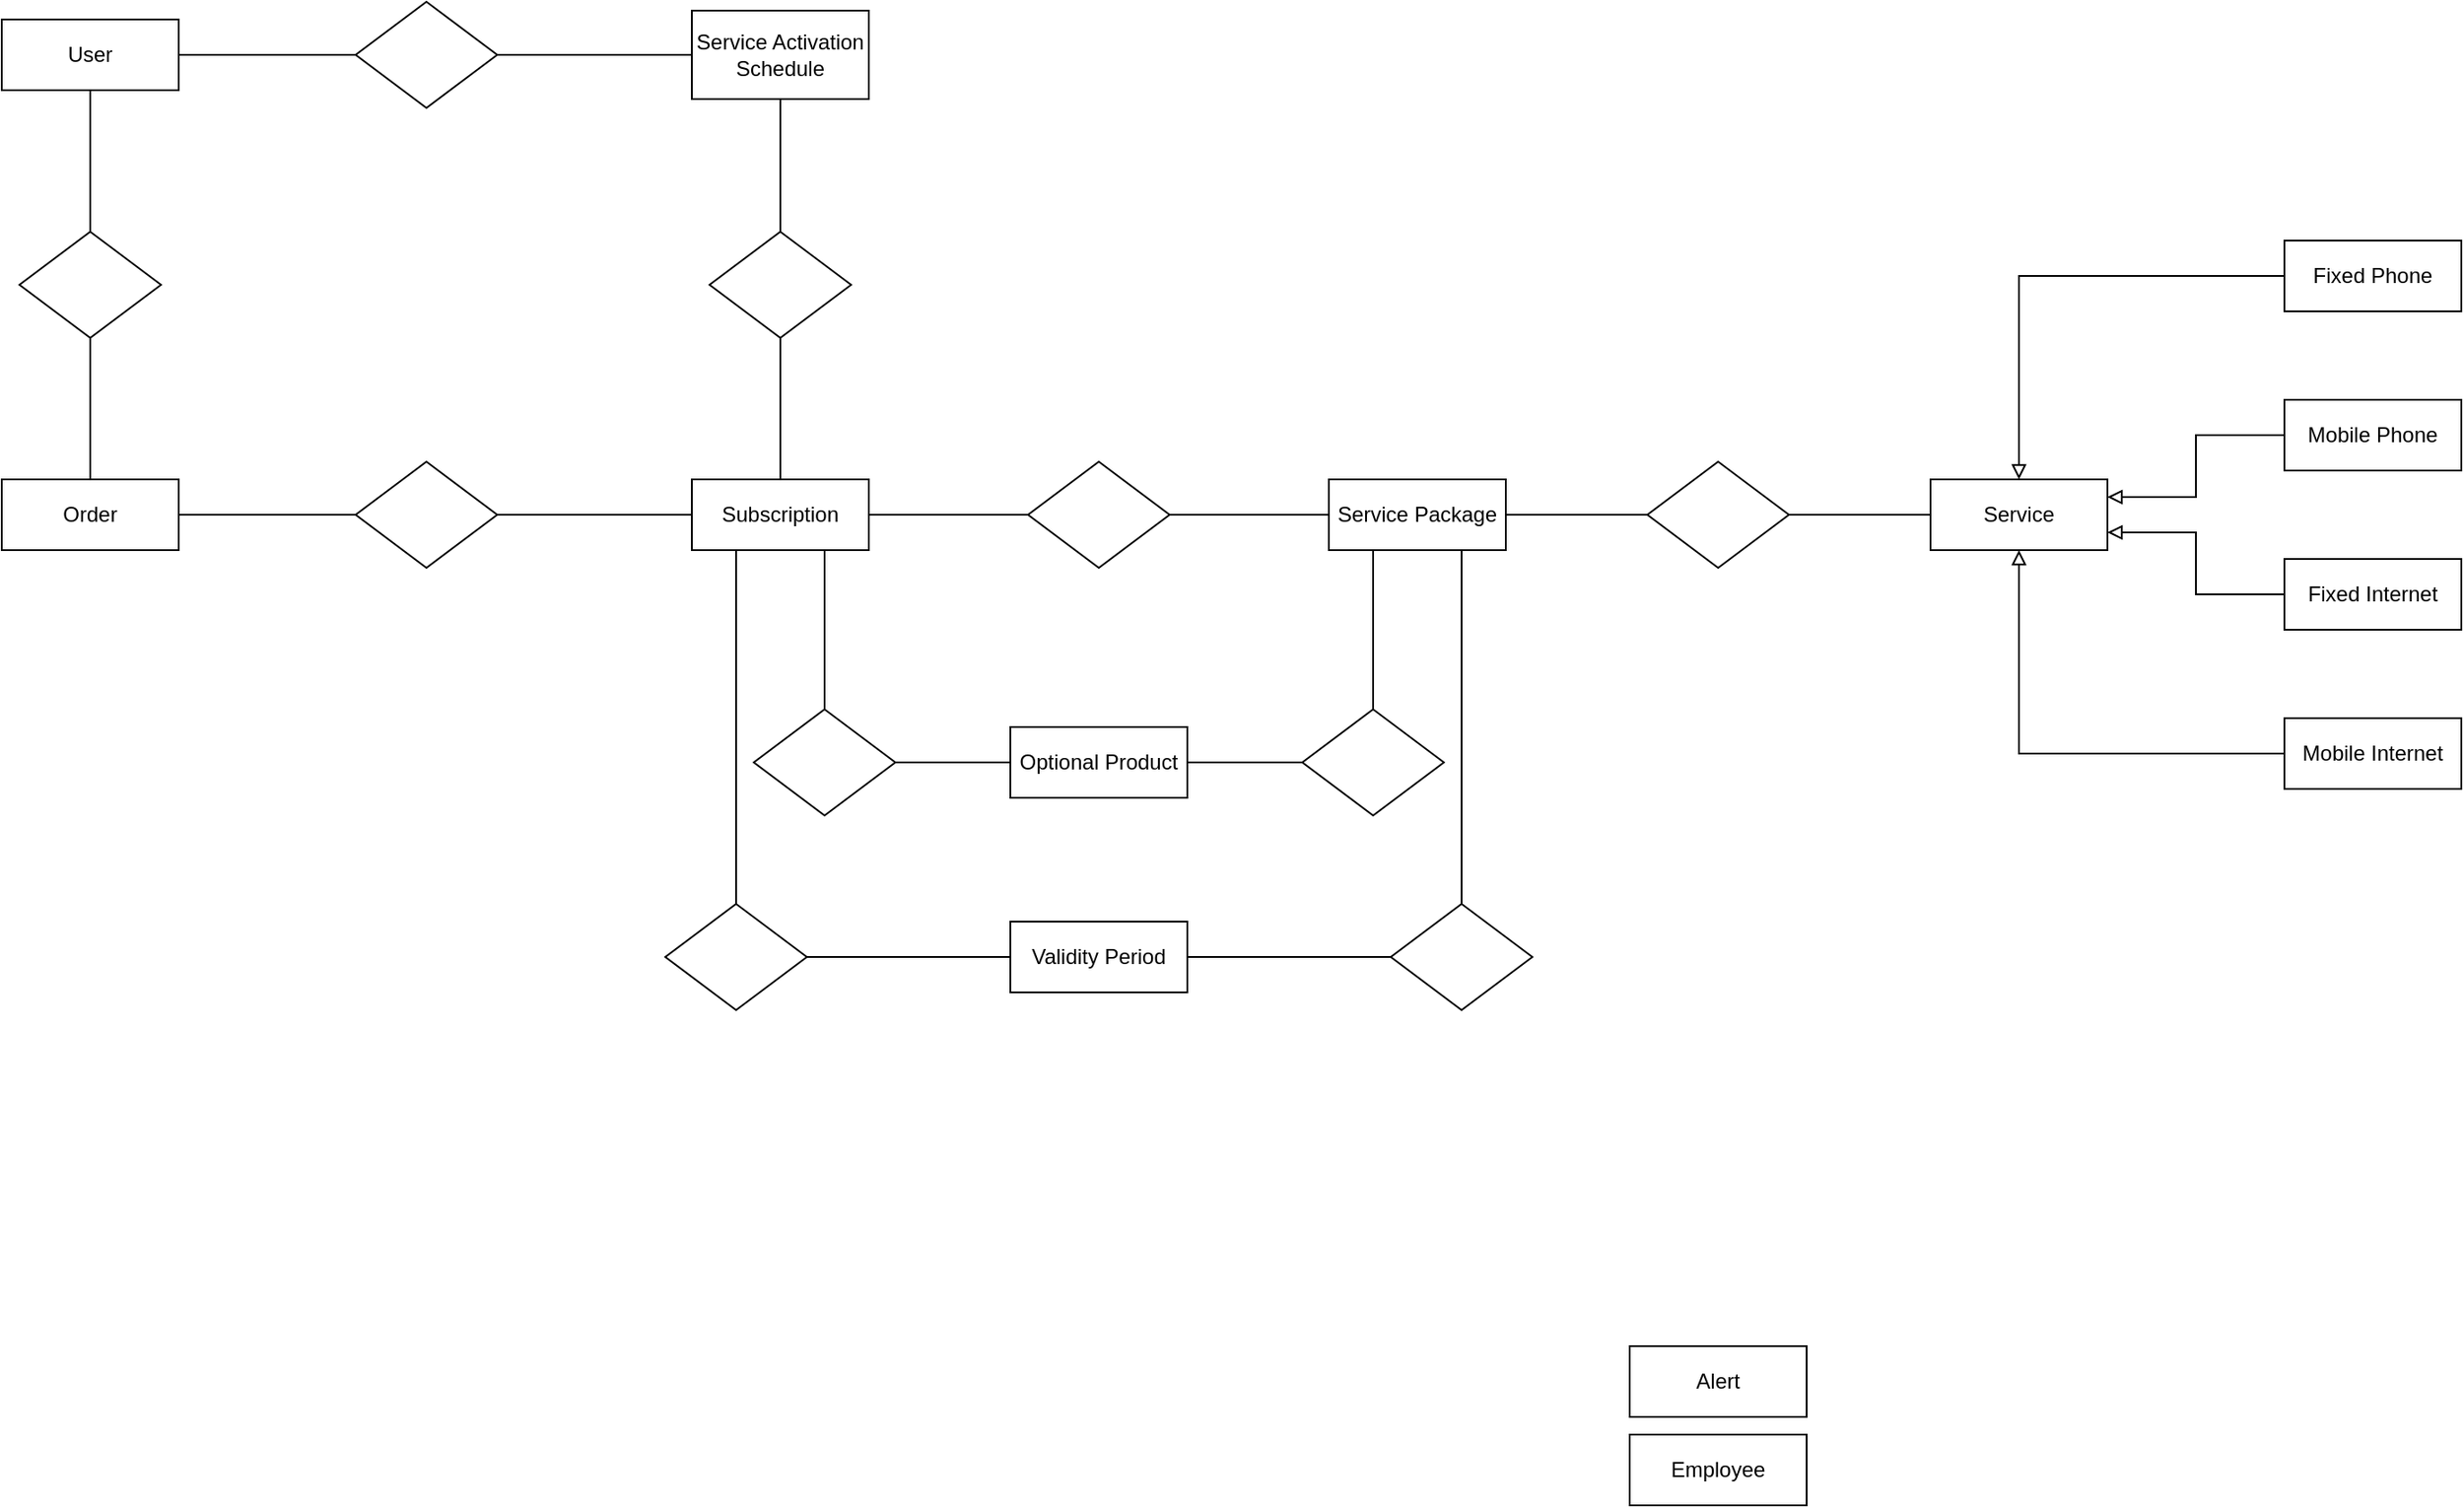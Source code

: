 <mxfile version="16.5.6" type="github">
  <diagram id="R2lEEEUBdFMjLlhIrx00" name="Page-1">
    <mxGraphModel dx="2846" dy="860" grid="1" gridSize="10" guides="1" tooltips="1" connect="1" arrows="1" fold="1" page="1" pageScale="1" pageWidth="1200" pageHeight="1600" math="0" shadow="0" extFonts="Permanent Marker^https://fonts.googleapis.com/css?family=Permanent+Marker">
      <root>
        <mxCell id="0" />
        <mxCell id="1" parent="0" />
        <mxCell id="CzM0XpDcJFoaD7P1eEA3-46" style="edgeStyle=orthogonalEdgeStyle;rounded=0;orthogonalLoop=1;jettySize=auto;html=1;exitX=1;exitY=0.75;exitDx=0;exitDy=0;entryX=0;entryY=0.5;entryDx=0;entryDy=0;startArrow=block;startFill=0;endArrow=none;endFill=0;strokeColor=default;" parent="1" source="CzM0XpDcJFoaD7P1eEA3-1" target="CzM0XpDcJFoaD7P1eEA3-4" edge="1">
          <mxGeometry relative="1" as="geometry" />
        </mxCell>
        <mxCell id="CzM0XpDcJFoaD7P1eEA3-47" style="edgeStyle=orthogonalEdgeStyle;rounded=0;orthogonalLoop=1;jettySize=auto;html=1;exitX=1;exitY=0.25;exitDx=0;exitDy=0;entryX=0;entryY=0.5;entryDx=0;entryDy=0;startArrow=block;startFill=0;endArrow=none;endFill=0;strokeColor=default;" parent="1" source="CzM0XpDcJFoaD7P1eEA3-1" target="CzM0XpDcJFoaD7P1eEA3-2" edge="1">
          <mxGeometry relative="1" as="geometry" />
        </mxCell>
        <mxCell id="CzM0XpDcJFoaD7P1eEA3-51" value="" style="edgeStyle=orthogonalEdgeStyle;rounded=0;orthogonalLoop=1;jettySize=auto;html=1;startArrow=none;startFill=0;endArrow=none;endFill=0;strokeColor=default;" parent="1" source="CzM0XpDcJFoaD7P1eEA3-1" target="CzM0XpDcJFoaD7P1eEA3-50" edge="1">
          <mxGeometry relative="1" as="geometry" />
        </mxCell>
        <mxCell id="CzM0XpDcJFoaD7P1eEA3-1" value="Service" style="whiteSpace=wrap;html=1;align=center;" parent="1" vertex="1">
          <mxGeometry x="530" y="630" width="100" height="40" as="geometry" />
        </mxCell>
        <mxCell id="CzM0XpDcJFoaD7P1eEA3-2" value="Mobile Phone" style="whiteSpace=wrap;html=1;align=center;" parent="1" vertex="1">
          <mxGeometry x="730" y="585" width="100" height="40" as="geometry" />
        </mxCell>
        <mxCell id="CzM0XpDcJFoaD7P1eEA3-4" value="Fixed Internet" style="whiteSpace=wrap;html=1;align=center;" parent="1" vertex="1">
          <mxGeometry x="730" y="675" width="100" height="40" as="geometry" />
        </mxCell>
        <mxCell id="CzM0XpDcJFoaD7P1eEA3-48" style="edgeStyle=orthogonalEdgeStyle;rounded=0;orthogonalLoop=1;jettySize=auto;html=1;exitX=0;exitY=0.5;exitDx=0;exitDy=0;entryX=0.5;entryY=0;entryDx=0;entryDy=0;startArrow=none;startFill=0;endArrow=block;endFill=0;strokeColor=default;" parent="1" source="CzM0XpDcJFoaD7P1eEA3-5" target="CzM0XpDcJFoaD7P1eEA3-1" edge="1">
          <mxGeometry relative="1" as="geometry" />
        </mxCell>
        <mxCell id="CzM0XpDcJFoaD7P1eEA3-5" value="Fixed Phone" style="whiteSpace=wrap;html=1;align=center;" parent="1" vertex="1">
          <mxGeometry x="730" y="495" width="100" height="40" as="geometry" />
        </mxCell>
        <mxCell id="CzM0XpDcJFoaD7P1eEA3-49" style="edgeStyle=orthogonalEdgeStyle;rounded=0;orthogonalLoop=1;jettySize=auto;html=1;exitX=0;exitY=0.5;exitDx=0;exitDy=0;entryX=0.5;entryY=1;entryDx=0;entryDy=0;startArrow=none;startFill=0;endArrow=block;endFill=0;strokeColor=default;" parent="1" source="CzM0XpDcJFoaD7P1eEA3-6" target="CzM0XpDcJFoaD7P1eEA3-1" edge="1">
          <mxGeometry relative="1" as="geometry" />
        </mxCell>
        <mxCell id="CzM0XpDcJFoaD7P1eEA3-6" value="Mobile Internet" style="whiteSpace=wrap;html=1;align=center;" parent="1" vertex="1">
          <mxGeometry x="730" y="765" width="100" height="40" as="geometry" />
        </mxCell>
        <mxCell id="CzM0XpDcJFoaD7P1eEA3-54" value="" style="edgeStyle=orthogonalEdgeStyle;rounded=0;orthogonalLoop=1;jettySize=auto;html=1;startArrow=none;startFill=0;endArrow=none;endFill=0;strokeColor=default;exitX=0.25;exitY=1;exitDx=0;exitDy=0;" parent="1" source="CzM0XpDcJFoaD7P1eEA3-23" target="CzM0XpDcJFoaD7P1eEA3-53" edge="1">
          <mxGeometry relative="1" as="geometry" />
        </mxCell>
        <mxCell id="CzM0XpDcJFoaD7P1eEA3-56" value="" style="edgeStyle=orthogonalEdgeStyle;rounded=0;orthogonalLoop=1;jettySize=auto;html=1;startArrow=none;startFill=0;endArrow=none;endFill=0;strokeColor=default;exitX=0.75;exitY=1;exitDx=0;exitDy=0;entryX=0.5;entryY=0;entryDx=0;entryDy=0;" parent="1" source="CzM0XpDcJFoaD7P1eEA3-23" target="CzM0XpDcJFoaD7P1eEA3-57" edge="1">
          <mxGeometry relative="1" as="geometry">
            <mxPoint x="280" y="780" as="targetPoint" />
          </mxGeometry>
        </mxCell>
        <mxCell id="CzM0XpDcJFoaD7P1eEA3-68" value="" style="edgeStyle=orthogonalEdgeStyle;rounded=0;orthogonalLoop=1;jettySize=auto;html=1;startArrow=none;startFill=0;endArrow=none;endFill=0;strokeColor=default;" parent="1" source="CzM0XpDcJFoaD7P1eEA3-23" target="CzM0XpDcJFoaD7P1eEA3-67" edge="1">
          <mxGeometry relative="1" as="geometry" />
        </mxCell>
        <mxCell id="CzM0XpDcJFoaD7P1eEA3-23" value="Service Package" style="whiteSpace=wrap;html=1;align=center;" parent="1" vertex="1">
          <mxGeometry x="190" y="630" width="100" height="40" as="geometry" />
        </mxCell>
        <mxCell id="CzM0XpDcJFoaD7P1eEA3-60" value="" style="edgeStyle=orthogonalEdgeStyle;rounded=0;orthogonalLoop=1;jettySize=auto;html=1;startArrow=none;startFill=0;endArrow=none;endFill=0;strokeColor=default;" parent="1" source="CzM0XpDcJFoaD7P1eEA3-28" target="CzM0XpDcJFoaD7P1eEA3-59" edge="1">
          <mxGeometry relative="1" as="geometry" />
        </mxCell>
        <mxCell id="CzM0XpDcJFoaD7P1eEA3-28" value="Optional Product" style="whiteSpace=wrap;html=1;align=center;" parent="1" vertex="1">
          <mxGeometry x="10" y="770" width="100" height="40" as="geometry" />
        </mxCell>
        <mxCell id="CzM0XpDcJFoaD7P1eEA3-63" value="" style="edgeStyle=orthogonalEdgeStyle;rounded=0;orthogonalLoop=1;jettySize=auto;html=1;startArrow=none;startFill=0;endArrow=none;endFill=0;strokeColor=default;" parent="1" source="CzM0XpDcJFoaD7P1eEA3-29" target="CzM0XpDcJFoaD7P1eEA3-62" edge="1">
          <mxGeometry relative="1" as="geometry" />
        </mxCell>
        <mxCell id="CzM0XpDcJFoaD7P1eEA3-29" value="Validity Period" style="whiteSpace=wrap;html=1;align=center;" parent="1" vertex="1">
          <mxGeometry x="10" y="880" width="100" height="40" as="geometry" />
        </mxCell>
        <mxCell id="CzM0XpDcJFoaD7P1eEA3-71" value="" style="edgeStyle=orthogonalEdgeStyle;rounded=0;orthogonalLoop=1;jettySize=auto;html=1;startArrow=none;startFill=0;endArrow=none;endFill=0;strokeColor=default;" parent="1" source="CzM0XpDcJFoaD7P1eEA3-40" target="CzM0XpDcJFoaD7P1eEA3-70" edge="1">
          <mxGeometry relative="1" as="geometry" />
        </mxCell>
        <mxCell id="CzM0XpDcJFoaD7P1eEA3-40" value="Subscription" style="whiteSpace=wrap;html=1;align=center;" parent="1" vertex="1">
          <mxGeometry x="-170" y="630" width="100" height="40" as="geometry" />
        </mxCell>
        <mxCell id="CzM0XpDcJFoaD7P1eEA3-79" value="" style="edgeStyle=orthogonalEdgeStyle;rounded=0;orthogonalLoop=1;jettySize=auto;html=1;startArrow=none;startFill=0;endArrow=none;endFill=0;strokeColor=default;" parent="1" source="CzM0XpDcJFoaD7P1eEA3-41" target="CzM0XpDcJFoaD7P1eEA3-78" edge="1">
          <mxGeometry relative="1" as="geometry" />
        </mxCell>
        <mxCell id="CzM0XpDcJFoaD7P1eEA3-83" value="" style="edgeStyle=orthogonalEdgeStyle;rounded=0;orthogonalLoop=1;jettySize=auto;html=1;startArrow=none;startFill=0;endArrow=none;endFill=0;strokeColor=default;" parent="1" source="CzM0XpDcJFoaD7P1eEA3-41" target="CzM0XpDcJFoaD7P1eEA3-82" edge="1">
          <mxGeometry relative="1" as="geometry" />
        </mxCell>
        <mxCell id="CzM0XpDcJFoaD7P1eEA3-41" value="Service Activation Schedule" style="whiteSpace=wrap;html=1;align=center;" parent="1" vertex="1">
          <mxGeometry x="-170" y="365" width="100" height="50" as="geometry" />
        </mxCell>
        <mxCell id="CzM0XpDcJFoaD7P1eEA3-42" value="User" style="whiteSpace=wrap;html=1;align=center;" parent="1" vertex="1">
          <mxGeometry x="-560" y="370" width="100" height="40" as="geometry" />
        </mxCell>
        <mxCell id="CzM0XpDcJFoaD7P1eEA3-74" value="" style="edgeStyle=orthogonalEdgeStyle;rounded=0;orthogonalLoop=1;jettySize=auto;html=1;startArrow=none;startFill=0;endArrow=none;endFill=0;strokeColor=default;" parent="1" source="CzM0XpDcJFoaD7P1eEA3-43" target="CzM0XpDcJFoaD7P1eEA3-73" edge="1">
          <mxGeometry relative="1" as="geometry" />
        </mxCell>
        <mxCell id="CzM0XpDcJFoaD7P1eEA3-43" value="Order" style="whiteSpace=wrap;html=1;align=center;" parent="1" vertex="1">
          <mxGeometry x="-560" y="630" width="100" height="40" as="geometry" />
        </mxCell>
        <mxCell id="CzM0XpDcJFoaD7P1eEA3-44" value="Alert" style="whiteSpace=wrap;html=1;align=center;" parent="1" vertex="1">
          <mxGeometry x="360" y="1120" width="100" height="40" as="geometry" />
        </mxCell>
        <mxCell id="CzM0XpDcJFoaD7P1eEA3-45" value="Employee" style="whiteSpace=wrap;html=1;align=center;" parent="1" vertex="1">
          <mxGeometry x="360" y="1170" width="100" height="40" as="geometry" />
        </mxCell>
        <mxCell id="CzM0XpDcJFoaD7P1eEA3-52" value="" style="edgeStyle=orthogonalEdgeStyle;rounded=0;orthogonalLoop=1;jettySize=auto;html=1;startArrow=none;startFill=0;endArrow=none;endFill=0;strokeColor=default;" parent="1" source="CzM0XpDcJFoaD7P1eEA3-50" target="CzM0XpDcJFoaD7P1eEA3-23" edge="1">
          <mxGeometry relative="1" as="geometry" />
        </mxCell>
        <mxCell id="CzM0XpDcJFoaD7P1eEA3-50" value="" style="rhombus;whiteSpace=wrap;html=1;" parent="1" vertex="1">
          <mxGeometry x="370" y="620" width="80" height="60" as="geometry" />
        </mxCell>
        <mxCell id="CzM0XpDcJFoaD7P1eEA3-55" value="" style="edgeStyle=orthogonalEdgeStyle;rounded=0;orthogonalLoop=1;jettySize=auto;html=1;startArrow=none;startFill=0;endArrow=none;endFill=0;strokeColor=default;" parent="1" source="CzM0XpDcJFoaD7P1eEA3-53" target="CzM0XpDcJFoaD7P1eEA3-28" edge="1">
          <mxGeometry relative="1" as="geometry" />
        </mxCell>
        <mxCell id="CzM0XpDcJFoaD7P1eEA3-53" value="" style="rhombus;whiteSpace=wrap;html=1;" parent="1" vertex="1">
          <mxGeometry x="175" y="760" width="80" height="60" as="geometry" />
        </mxCell>
        <mxCell id="CzM0XpDcJFoaD7P1eEA3-58" value="" style="edgeStyle=orthogonalEdgeStyle;rounded=0;orthogonalLoop=1;jettySize=auto;html=1;startArrow=none;startFill=0;endArrow=none;endFill=0;strokeColor=default;" parent="1" source="CzM0XpDcJFoaD7P1eEA3-57" target="CzM0XpDcJFoaD7P1eEA3-29" edge="1">
          <mxGeometry relative="1" as="geometry" />
        </mxCell>
        <mxCell id="CzM0XpDcJFoaD7P1eEA3-57" value="" style="rhombus;whiteSpace=wrap;html=1;" parent="1" vertex="1">
          <mxGeometry x="225" y="870" width="80" height="60" as="geometry" />
        </mxCell>
        <mxCell id="CzM0XpDcJFoaD7P1eEA3-61" value="" style="edgeStyle=orthogonalEdgeStyle;rounded=0;orthogonalLoop=1;jettySize=auto;html=1;startArrow=none;startFill=0;endArrow=none;endFill=0;strokeColor=default;entryX=0.75;entryY=1;entryDx=0;entryDy=0;" parent="1" source="CzM0XpDcJFoaD7P1eEA3-59" target="CzM0XpDcJFoaD7P1eEA3-40" edge="1">
          <mxGeometry relative="1" as="geometry" />
        </mxCell>
        <mxCell id="CzM0XpDcJFoaD7P1eEA3-59" value="" style="rhombus;whiteSpace=wrap;html=1;" parent="1" vertex="1">
          <mxGeometry x="-135" y="760" width="80" height="60" as="geometry" />
        </mxCell>
        <mxCell id="CzM0XpDcJFoaD7P1eEA3-62" value="" style="rhombus;whiteSpace=wrap;html=1;" parent="1" vertex="1">
          <mxGeometry x="-185" y="870" width="80" height="60" as="geometry" />
        </mxCell>
        <mxCell id="CzM0XpDcJFoaD7P1eEA3-66" value="" style="edgeStyle=orthogonalEdgeStyle;rounded=0;orthogonalLoop=1;jettySize=auto;html=1;startArrow=none;startFill=0;endArrow=none;endFill=0;strokeColor=default;exitX=0.25;exitY=1;exitDx=0;exitDy=0;entryX=0.5;entryY=0;entryDx=0;entryDy=0;" parent="1" source="CzM0XpDcJFoaD7P1eEA3-40" target="CzM0XpDcJFoaD7P1eEA3-62" edge="1">
          <mxGeometry relative="1" as="geometry">
            <mxPoint x="-120.37" y="670" as="sourcePoint" />
            <mxPoint x="-80" y="830" as="targetPoint" />
          </mxGeometry>
        </mxCell>
        <mxCell id="CzM0XpDcJFoaD7P1eEA3-69" value="" style="edgeStyle=orthogonalEdgeStyle;rounded=0;orthogonalLoop=1;jettySize=auto;html=1;startArrow=none;startFill=0;endArrow=none;endFill=0;strokeColor=default;" parent="1" source="CzM0XpDcJFoaD7P1eEA3-67" target="CzM0XpDcJFoaD7P1eEA3-40" edge="1">
          <mxGeometry relative="1" as="geometry" />
        </mxCell>
        <mxCell id="CzM0XpDcJFoaD7P1eEA3-67" value="" style="rhombus;whiteSpace=wrap;html=1;" parent="1" vertex="1">
          <mxGeometry x="20" y="620" width="80" height="60" as="geometry" />
        </mxCell>
        <mxCell id="CzM0XpDcJFoaD7P1eEA3-72" value="" style="edgeStyle=orthogonalEdgeStyle;rounded=0;orthogonalLoop=1;jettySize=auto;html=1;startArrow=none;startFill=0;endArrow=none;endFill=0;strokeColor=default;" parent="1" source="CzM0XpDcJFoaD7P1eEA3-70" target="CzM0XpDcJFoaD7P1eEA3-43" edge="1">
          <mxGeometry relative="1" as="geometry" />
        </mxCell>
        <mxCell id="CzM0XpDcJFoaD7P1eEA3-70" value="" style="rhombus;whiteSpace=wrap;html=1;" parent="1" vertex="1">
          <mxGeometry x="-360" y="620" width="80" height="60" as="geometry" />
        </mxCell>
        <mxCell id="CzM0XpDcJFoaD7P1eEA3-75" value="" style="edgeStyle=orthogonalEdgeStyle;rounded=0;orthogonalLoop=1;jettySize=auto;html=1;startArrow=none;startFill=0;endArrow=none;endFill=0;strokeColor=default;" parent="1" source="CzM0XpDcJFoaD7P1eEA3-73" target="CzM0XpDcJFoaD7P1eEA3-42" edge="1">
          <mxGeometry relative="1" as="geometry" />
        </mxCell>
        <mxCell id="CzM0XpDcJFoaD7P1eEA3-73" value="" style="rhombus;whiteSpace=wrap;html=1;" parent="1" vertex="1">
          <mxGeometry x="-550" y="490" width="80" height="60" as="geometry" />
        </mxCell>
        <mxCell id="CzM0XpDcJFoaD7P1eEA3-81" value="" style="edgeStyle=orthogonalEdgeStyle;rounded=0;orthogonalLoop=1;jettySize=auto;html=1;startArrow=none;startFill=0;endArrow=none;endFill=0;strokeColor=default;entryX=1;entryY=0.5;entryDx=0;entryDy=0;" parent="1" source="CzM0XpDcJFoaD7P1eEA3-78" target="CzM0XpDcJFoaD7P1eEA3-42" edge="1">
          <mxGeometry relative="1" as="geometry">
            <mxPoint x="-430" y="380" as="targetPoint" />
          </mxGeometry>
        </mxCell>
        <mxCell id="CzM0XpDcJFoaD7P1eEA3-78" value="" style="rhombus;whiteSpace=wrap;html=1;" parent="1" vertex="1">
          <mxGeometry x="-360" y="360" width="80" height="60" as="geometry" />
        </mxCell>
        <mxCell id="CzM0XpDcJFoaD7P1eEA3-84" value="" style="edgeStyle=orthogonalEdgeStyle;rounded=0;orthogonalLoop=1;jettySize=auto;html=1;startArrow=none;startFill=0;endArrow=none;endFill=0;strokeColor=default;" parent="1" source="CzM0XpDcJFoaD7P1eEA3-82" target="CzM0XpDcJFoaD7P1eEA3-40" edge="1">
          <mxGeometry relative="1" as="geometry" />
        </mxCell>
        <mxCell id="CzM0XpDcJFoaD7P1eEA3-82" value="" style="rhombus;whiteSpace=wrap;html=1;" parent="1" vertex="1">
          <mxGeometry x="-160" y="490" width="80" height="60" as="geometry" />
        </mxCell>
      </root>
    </mxGraphModel>
  </diagram>
</mxfile>
